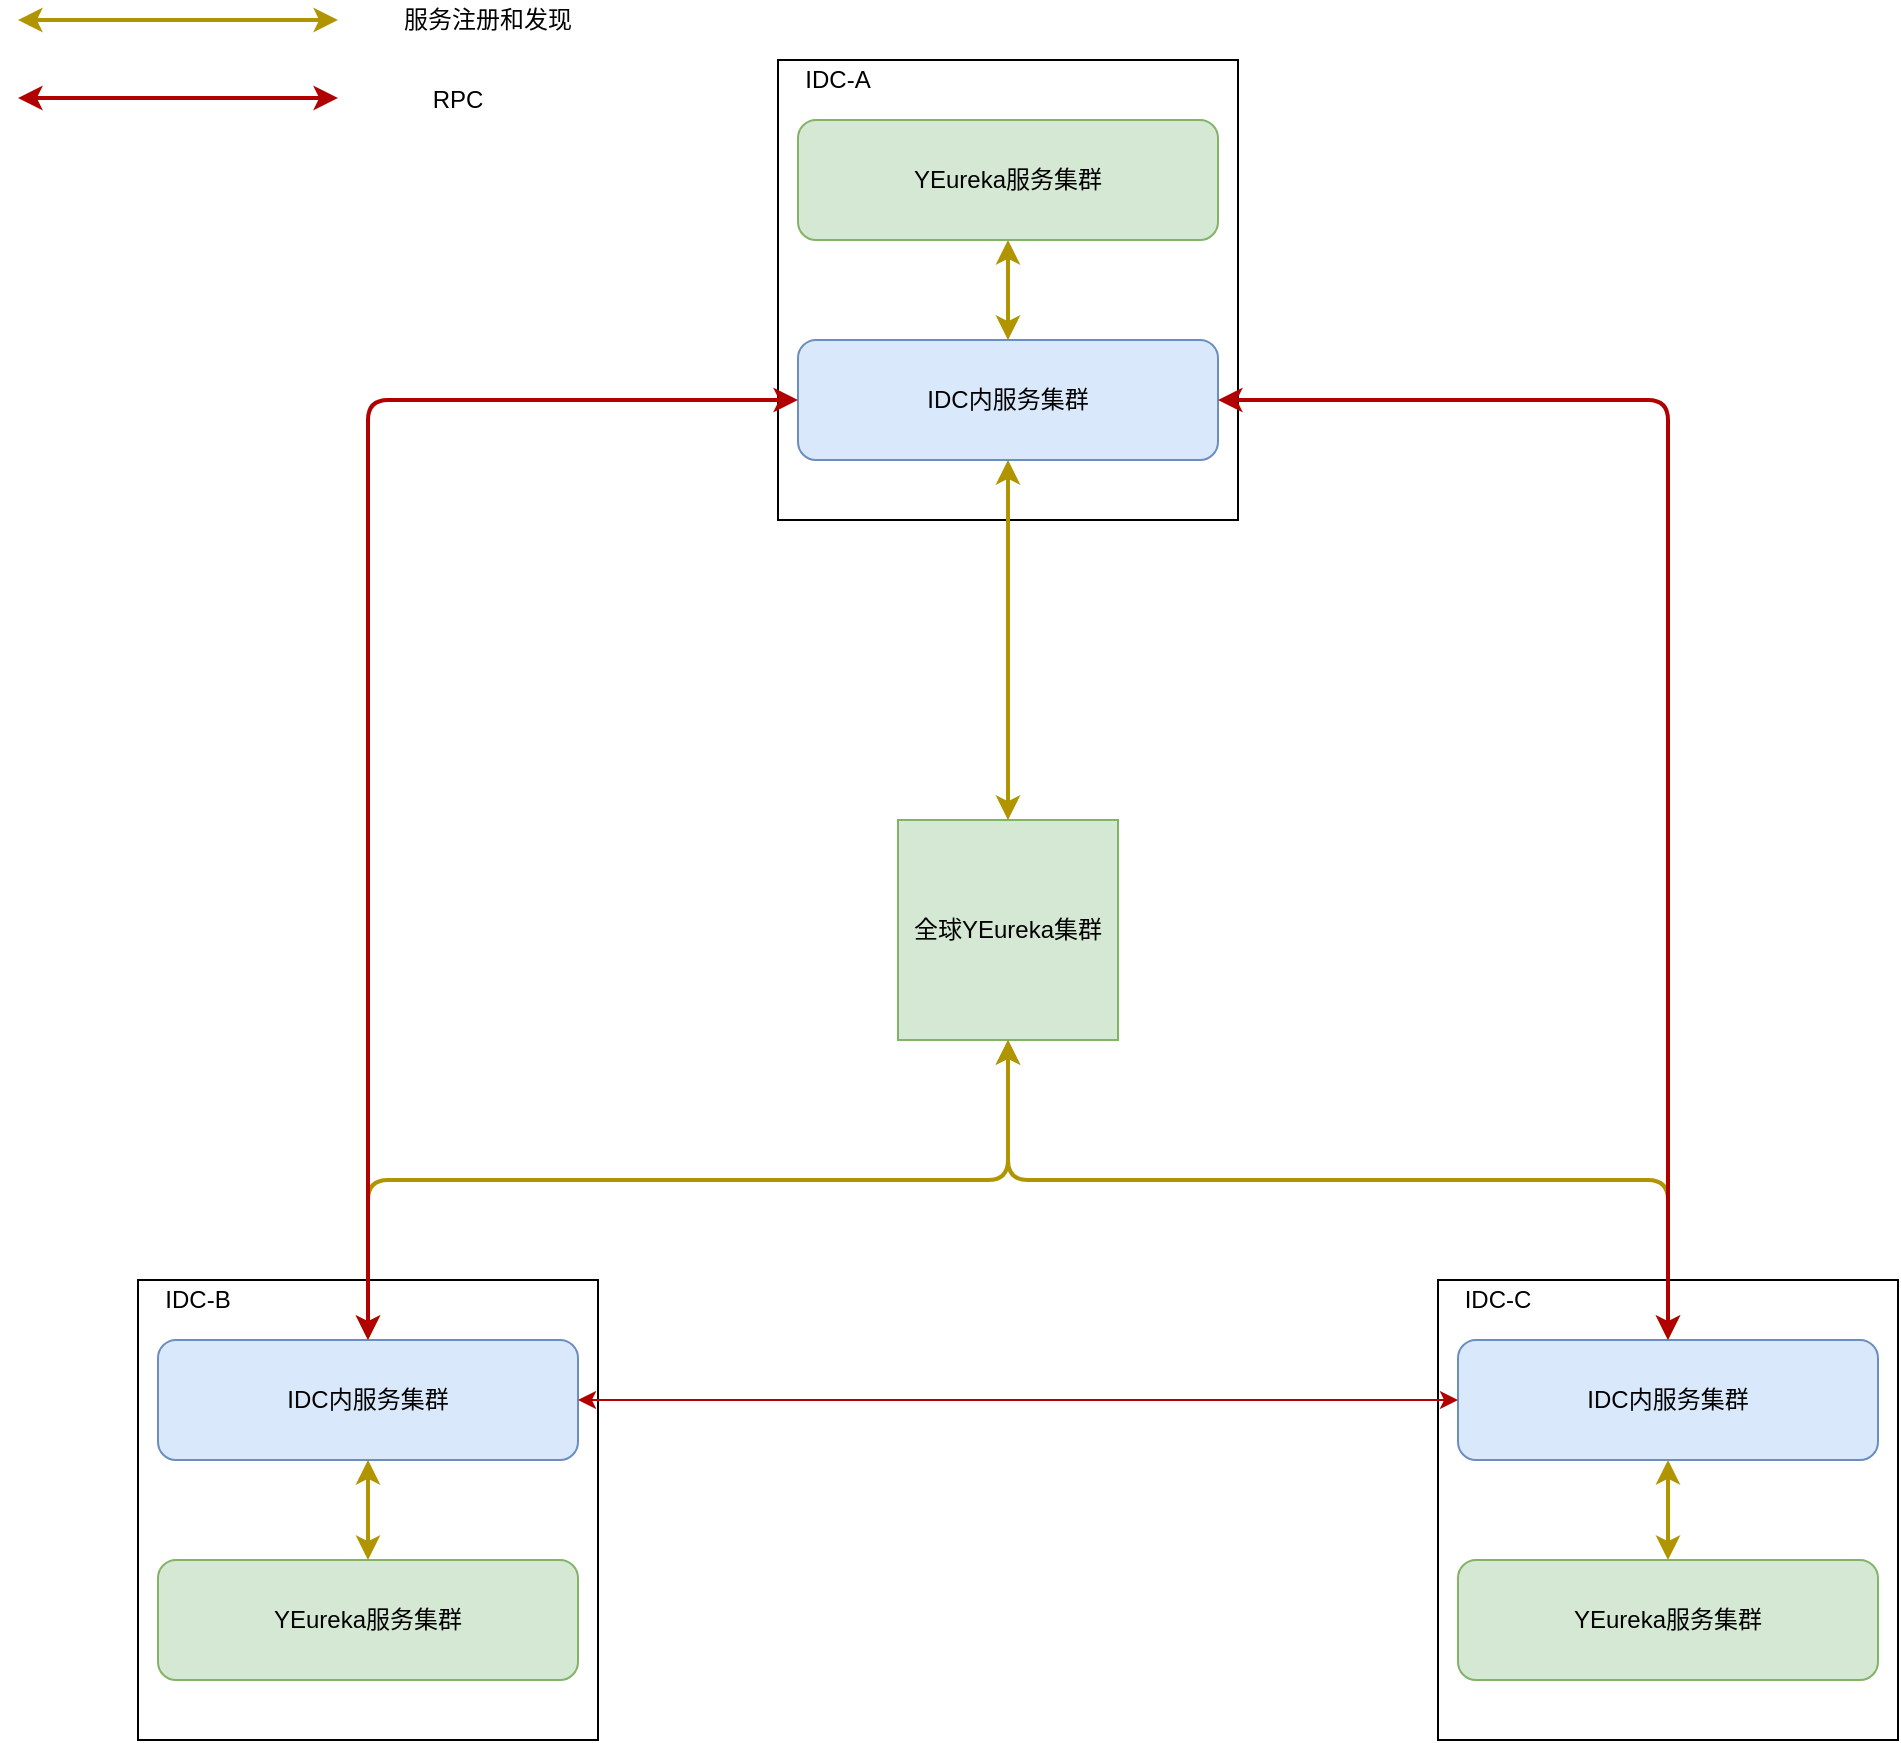 <mxfile version="13.8.0" type="github">
  <diagram id="Ht1M8jgEwFfnCIfOTk4-" name="Page-1">
    <mxGraphModel dx="1673" dy="1761" grid="1" gridSize="10" guides="1" tooltips="1" connect="1" arrows="1" fold="1" page="1" pageScale="1" pageWidth="1169" pageHeight="827" math="0" shadow="0">
      <root>
        <mxCell id="0" />
        <mxCell id="1" parent="0" />
        <mxCell id="rY4eyUQjChqUg5G9gw5I-65" value="" style="whiteSpace=wrap;html=1;aspect=fixed;" parent="1" vertex="1">
          <mxGeometry x="150" y="570" width="230" height="230" as="geometry" />
        </mxCell>
        <mxCell id="rY4eyUQjChqUg5G9gw5I-66" value="IDC内服务集群" style="rounded=1;whiteSpace=wrap;html=1;fillColor=#dae8fc;strokeColor=#6c8ebf;" parent="1" vertex="1">
          <mxGeometry x="160" y="600" width="210" height="60" as="geometry" />
        </mxCell>
        <mxCell id="rY4eyUQjChqUg5G9gw5I-67" value="IDC-B" style="text;html=1;strokeColor=none;fillColor=none;align=center;verticalAlign=middle;whiteSpace=wrap;rounded=0;" parent="1" vertex="1">
          <mxGeometry x="150" y="570" width="60" height="20" as="geometry" />
        </mxCell>
        <mxCell id="rY4eyUQjChqUg5G9gw5I-69" value="" style="endArrow=classic;startArrow=classic;html=1;exitX=0.5;exitY=1;exitDx=0;exitDy=0;fillColor=#e3c800;strokeColor=#B09500;strokeWidth=2;entryX=0.5;entryY=0;entryDx=0;entryDy=0;" parent="1" source="rY4eyUQjChqUg5G9gw5I-66" target="tyd7KwF-m_1Z6RTIm-yy-1" edge="1">
          <mxGeometry width="50" height="50" relative="1" as="geometry">
            <mxPoint x="510" y="920" as="sourcePoint" />
            <mxPoint x="318.75" y="690" as="targetPoint" />
          </mxGeometry>
        </mxCell>
        <mxCell id="rY4eyUQjChqUg5G9gw5I-102" value="全球YEureka集群" style="whiteSpace=wrap;html=1;aspect=fixed;fillColor=#d5e8d4;strokeColor=#82b366;rounded=0;" parent="1" vertex="1">
          <mxGeometry x="530" y="340" width="110" height="110" as="geometry" />
        </mxCell>
        <mxCell id="rY4eyUQjChqUg5G9gw5I-113" value="" style="endArrow=classic;startArrow=classic;html=1;fillColor=#e51400;strokeColor=#B20000;strokeWidth=2;" parent="1" edge="1">
          <mxGeometry width="50" height="50" relative="1" as="geometry">
            <mxPoint x="90" y="-21" as="sourcePoint" />
            <mxPoint x="250" y="-21" as="targetPoint" />
          </mxGeometry>
        </mxCell>
        <mxCell id="rY4eyUQjChqUg5G9gw5I-115" value="" style="endArrow=classic;startArrow=classic;html=1;fillColor=#e3c800;strokeColor=#B09500;strokeWidth=2;" parent="1" edge="1">
          <mxGeometry width="50" height="50" relative="1" as="geometry">
            <mxPoint x="90" y="-60" as="sourcePoint" />
            <mxPoint x="250" y="-60" as="targetPoint" />
          </mxGeometry>
        </mxCell>
        <mxCell id="rY4eyUQjChqUg5G9gw5I-116" value="服务注册和发现" style="text;html=1;strokeColor=none;fillColor=none;align=center;verticalAlign=middle;whiteSpace=wrap;rounded=0;" parent="1" vertex="1">
          <mxGeometry x="280" y="-70" width="90" height="20" as="geometry" />
        </mxCell>
        <mxCell id="rY4eyUQjChqUg5G9gw5I-117" value="RPC" style="text;html=1;strokeColor=none;fillColor=none;align=center;verticalAlign=middle;whiteSpace=wrap;rounded=0;" parent="1" vertex="1">
          <mxGeometry x="280" y="-30" width="60" height="20" as="geometry" />
        </mxCell>
        <mxCell id="tyd7KwF-m_1Z6RTIm-yy-1" value="&lt;span&gt;YEureka服务集群&lt;/span&gt;" style="rounded=1;whiteSpace=wrap;html=1;fillColor=#d5e8d4;strokeColor=#82b366;" vertex="1" parent="1">
          <mxGeometry x="160" y="710" width="210" height="60" as="geometry" />
        </mxCell>
        <mxCell id="tyd7KwF-m_1Z6RTIm-yy-2" value="" style="whiteSpace=wrap;html=1;aspect=fixed;" vertex="1" parent="1">
          <mxGeometry x="800" y="570" width="230" height="230" as="geometry" />
        </mxCell>
        <mxCell id="tyd7KwF-m_1Z6RTIm-yy-3" value="IDC内服务集群" style="rounded=1;whiteSpace=wrap;html=1;fillColor=#dae8fc;strokeColor=#6c8ebf;" vertex="1" parent="1">
          <mxGeometry x="810" y="600" width="210" height="60" as="geometry" />
        </mxCell>
        <mxCell id="tyd7KwF-m_1Z6RTIm-yy-4" value="IDC-C" style="text;html=1;strokeColor=none;fillColor=none;align=center;verticalAlign=middle;whiteSpace=wrap;rounded=0;" vertex="1" parent="1">
          <mxGeometry x="800" y="570" width="60" height="20" as="geometry" />
        </mxCell>
        <mxCell id="tyd7KwF-m_1Z6RTIm-yy-5" value="" style="endArrow=classic;startArrow=classic;html=1;exitX=0.5;exitY=1;exitDx=0;exitDy=0;fillColor=#e3c800;strokeColor=#B09500;strokeWidth=2;entryX=0.5;entryY=0;entryDx=0;entryDy=0;" edge="1" parent="1" source="tyd7KwF-m_1Z6RTIm-yy-3" target="tyd7KwF-m_1Z6RTIm-yy-6">
          <mxGeometry width="50" height="50" relative="1" as="geometry">
            <mxPoint x="1160" y="920" as="sourcePoint" />
            <mxPoint x="968.75" y="690" as="targetPoint" />
          </mxGeometry>
        </mxCell>
        <mxCell id="tyd7KwF-m_1Z6RTIm-yy-6" value="YEureka服务集群" style="rounded=1;whiteSpace=wrap;html=1;fillColor=#d5e8d4;strokeColor=#82b366;" vertex="1" parent="1">
          <mxGeometry x="810" y="710" width="210" height="60" as="geometry" />
        </mxCell>
        <mxCell id="tyd7KwF-m_1Z6RTIm-yy-7" value="" style="whiteSpace=wrap;html=1;aspect=fixed;" vertex="1" parent="1">
          <mxGeometry x="470" y="-40" width="230" height="230" as="geometry" />
        </mxCell>
        <mxCell id="tyd7KwF-m_1Z6RTIm-yy-8" value="IDC内服务集群" style="rounded=1;whiteSpace=wrap;html=1;fillColor=#dae8fc;strokeColor=#6c8ebf;" vertex="1" parent="1">
          <mxGeometry x="480" y="100" width="210" height="60" as="geometry" />
        </mxCell>
        <mxCell id="tyd7KwF-m_1Z6RTIm-yy-9" value="IDC-A" style="text;html=1;strokeColor=none;fillColor=none;align=center;verticalAlign=middle;whiteSpace=wrap;rounded=0;" vertex="1" parent="1">
          <mxGeometry x="470" y="-40" width="60" height="20" as="geometry" />
        </mxCell>
        <mxCell id="tyd7KwF-m_1Z6RTIm-yy-10" value="" style="endArrow=classic;startArrow=classic;html=1;exitX=0.5;exitY=0;exitDx=0;exitDy=0;fillColor=#e3c800;strokeColor=#B09500;strokeWidth=2;entryX=0.5;entryY=1;entryDx=0;entryDy=0;" edge="1" parent="1" source="tyd7KwF-m_1Z6RTIm-yy-8" target="tyd7KwF-m_1Z6RTIm-yy-11">
          <mxGeometry width="50" height="50" relative="1" as="geometry">
            <mxPoint x="830" y="310" as="sourcePoint" />
            <mxPoint x="638.75" y="80" as="targetPoint" />
          </mxGeometry>
        </mxCell>
        <mxCell id="tyd7KwF-m_1Z6RTIm-yy-11" value="YEureka服务集群" style="rounded=1;whiteSpace=wrap;html=1;fillColor=#d5e8d4;strokeColor=#82b366;" vertex="1" parent="1">
          <mxGeometry x="480" y="-10" width="210" height="60" as="geometry" />
        </mxCell>
        <mxCell id="tyd7KwF-m_1Z6RTIm-yy-12" value="" style="endArrow=classic;startArrow=classic;html=1;exitX=0.5;exitY=0;exitDx=0;exitDy=0;entryX=0.5;entryY=1;entryDx=0;entryDy=0;fillColor=#e3c800;strokeColor=#B09500;strokeWidth=2;" edge="1" parent="1" source="rY4eyUQjChqUg5G9gw5I-66" target="rY4eyUQjChqUg5G9gw5I-102">
          <mxGeometry width="50" height="50" relative="1" as="geometry">
            <mxPoint x="280" y="510" as="sourcePoint" />
            <mxPoint x="590" y="510" as="targetPoint" />
            <Array as="points">
              <mxPoint x="265" y="520" />
              <mxPoint x="585" y="520" />
            </Array>
          </mxGeometry>
        </mxCell>
        <mxCell id="tyd7KwF-m_1Z6RTIm-yy-14" value="" style="endArrow=classic;startArrow=classic;html=1;strokeWidth=2;fillColor=#e3c800;strokeColor=#B09500;" edge="1" parent="1" source="rY4eyUQjChqUg5G9gw5I-102" target="tyd7KwF-m_1Z6RTIm-yy-8">
          <mxGeometry width="50" height="50" relative="1" as="geometry">
            <mxPoint x="590" y="250" as="sourcePoint" />
            <mxPoint x="650" y="190" as="targetPoint" />
          </mxGeometry>
        </mxCell>
        <mxCell id="tyd7KwF-m_1Z6RTIm-yy-17" value="" style="endArrow=classic;startArrow=classic;html=1;entryX=1;entryY=0.5;entryDx=0;entryDy=0;exitX=0;exitY=0.5;exitDx=0;exitDy=0;fillColor=#e51400;strokeColor=#B20000;" edge="1" parent="1" source="tyd7KwF-m_1Z6RTIm-yy-3" target="rY4eyUQjChqUg5G9gw5I-66">
          <mxGeometry width="50" height="50" relative="1" as="geometry">
            <mxPoint x="530" y="800" as="sourcePoint" />
            <mxPoint x="580" y="750" as="targetPoint" />
          </mxGeometry>
        </mxCell>
        <mxCell id="tyd7KwF-m_1Z6RTIm-yy-20" value="" style="endArrow=classic;startArrow=classic;html=1;strokeWidth=2;exitX=0.5;exitY=0;exitDx=0;exitDy=0;fillColor=#e3c800;strokeColor=#B09500;" edge="1" parent="1" source="tyd7KwF-m_1Z6RTIm-yy-3">
          <mxGeometry width="50" height="50" relative="1" as="geometry">
            <mxPoint x="535" y="500" as="sourcePoint" />
            <mxPoint x="585" y="450" as="targetPoint" />
            <Array as="points">
              <mxPoint x="915" y="520" />
              <mxPoint x="585" y="520" />
            </Array>
          </mxGeometry>
        </mxCell>
        <mxCell id="tyd7KwF-m_1Z6RTIm-yy-23" value="" style="endArrow=classic;startArrow=classic;html=1;strokeWidth=2;exitX=0.5;exitY=0;exitDx=0;exitDy=0;entryX=0;entryY=0.5;entryDx=0;entryDy=0;fillColor=#e51400;strokeColor=#B20000;" edge="1" parent="1" source="rY4eyUQjChqUg5G9gw5I-66" target="tyd7KwF-m_1Z6RTIm-yy-8">
          <mxGeometry width="50" height="50" relative="1" as="geometry">
            <mxPoint x="210" y="390" as="sourcePoint" />
            <mxPoint x="260" y="340" as="targetPoint" />
            <Array as="points">
              <mxPoint x="265" y="130" />
            </Array>
          </mxGeometry>
        </mxCell>
        <mxCell id="tyd7KwF-m_1Z6RTIm-yy-24" value="" style="endArrow=classic;startArrow=classic;html=1;strokeWidth=2;entryX=1;entryY=0.5;entryDx=0;entryDy=0;exitX=0.5;exitY=0;exitDx=0;exitDy=0;fillColor=#e51400;strokeColor=#B20000;" edge="1" parent="1" source="tyd7KwF-m_1Z6RTIm-yy-3" target="tyd7KwF-m_1Z6RTIm-yy-8">
          <mxGeometry width="50" height="50" relative="1" as="geometry">
            <mxPoint x="880" y="250" as="sourcePoint" />
            <mxPoint x="930" y="200" as="targetPoint" />
            <Array as="points">
              <mxPoint x="915" y="130" />
            </Array>
          </mxGeometry>
        </mxCell>
      </root>
    </mxGraphModel>
  </diagram>
</mxfile>
